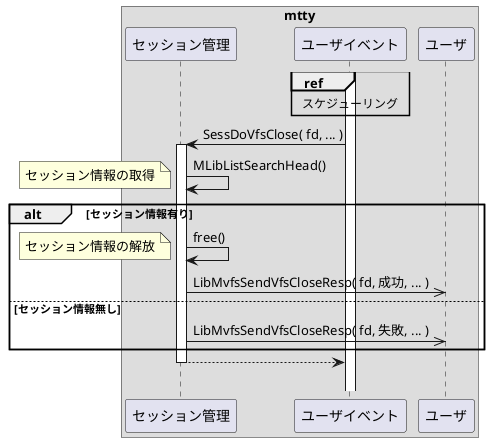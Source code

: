 @startuml

box "mtty"
    participant "セッション管理" as sess
    participant "ユーザイベント" as uevt
    participant "ユーザ"         as user
end box

activate uevt

ref over uevt: スケジューリング

sess <- uevt: SessDoVfsClose( fd, ... )
activate sess

sess -> sess: MLibListSearchHead()
note left: セッション情報の取得

alt セッション情報有り
    sess -> sess: free()
    note left: セッション情報の解放
    sess ->> user: LibMvfsSendVfsCloseResp( fd, 成功, ... )
else セッション情報無し
    sess ->> user: LibMvfsSendVfsCloseResp( fd, 失敗, ... )
end alt

sess --> uevt:
deactivate sess
||20||

@enduml


